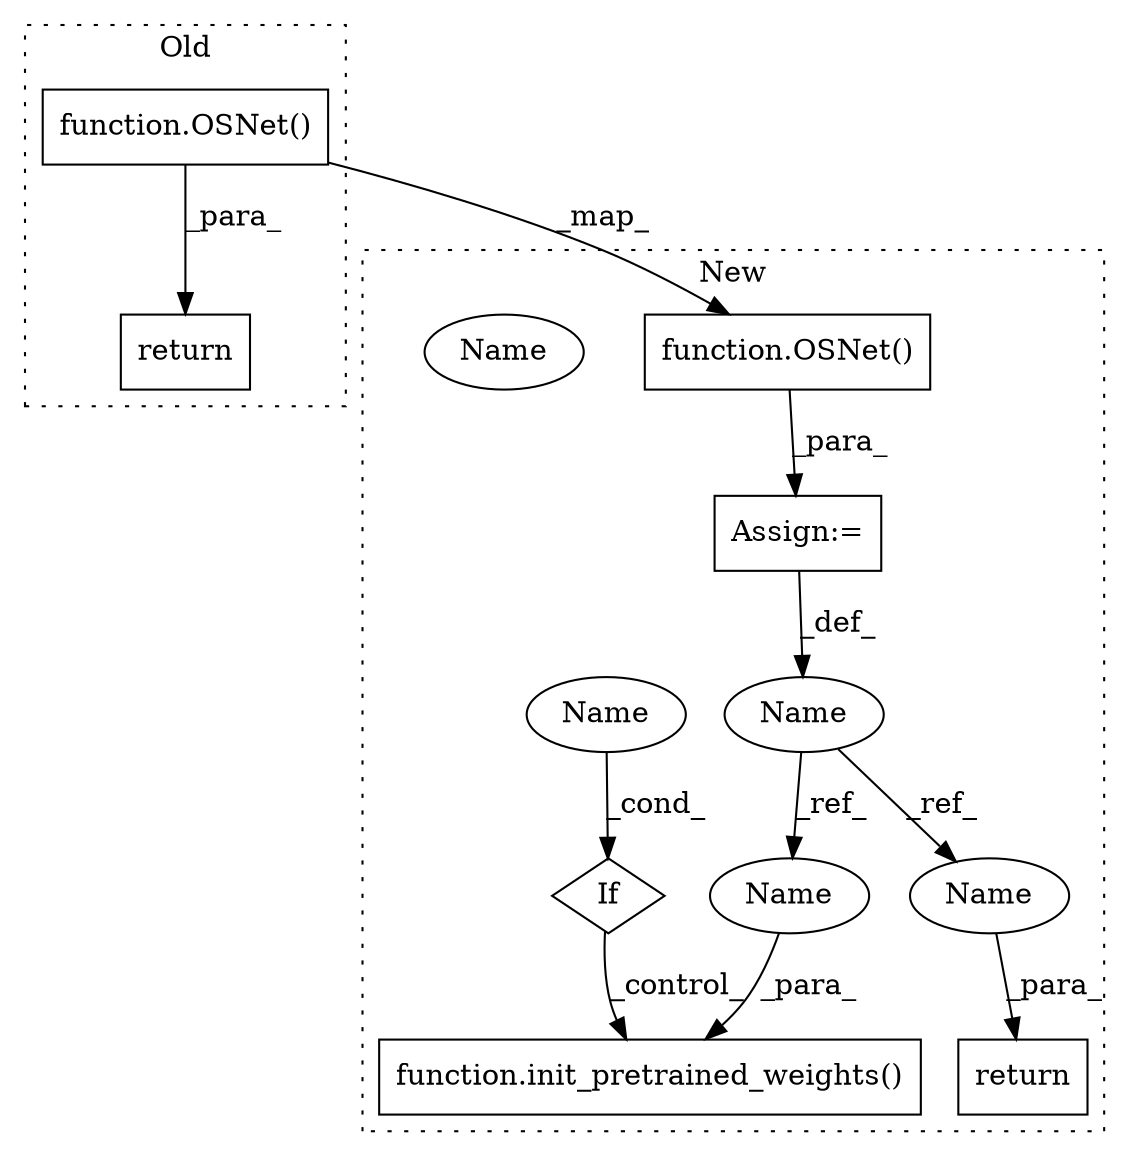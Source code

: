 digraph G {
subgraph cluster0 {
1 [label="function.OSNet()" a="75" s="11028,11045" l="6,123" shape="box"];
9 [label="return" a="93" s="11021" l="7" shape="box"];
label = "Old";
style="dotted";
}
subgraph cluster1 {
2 [label="function.OSNet()" a="75" s="13765,13782" l="6,124" shape="box"];
3 [label="function.init_pretrained_weights()" a="75" s="13934,13963" l="24,19" shape="box"];
4 [label="If" a="96" s="13911" l="3" shape="diamond"];
5 [label="Name" a="87" s="13914" l="10" shape="ellipse"];
6 [label="Name" a="87" s="13757" l="5" shape="ellipse"];
7 [label="return" a="93" s="13987" l="7" shape="box"];
8 [label="Assign:=" a="68" s="13762" l="3" shape="box"];
10 [label="Name" a="87" s="13958" l="5" shape="ellipse"];
11 [label="Name" a="87" s="13994" l="5" shape="ellipse"];
12 [label="Name" a="87" s="13914" l="10" shape="ellipse"];
label = "New";
style="dotted";
}
1 -> 9 [label="_para_"];
1 -> 2 [label="_map_"];
2 -> 8 [label="_para_"];
4 -> 3 [label="_control_"];
6 -> 11 [label="_ref_"];
6 -> 10 [label="_ref_"];
8 -> 6 [label="_def_"];
10 -> 3 [label="_para_"];
11 -> 7 [label="_para_"];
12 -> 4 [label="_cond_"];
}